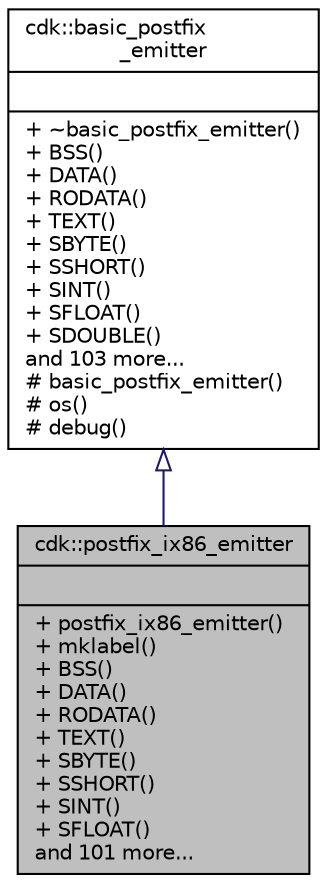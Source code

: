 digraph "cdk::postfix_ix86_emitter"
{
  edge [fontname="Helvetica",fontsize="10",labelfontname="Helvetica",labelfontsize="10"];
  node [fontname="Helvetica",fontsize="10",shape=record];
  Node2 [label="{cdk::postfix_ix86_emitter\n||+ postfix_ix86_emitter()\l+ mklabel()\l+ BSS()\l+ DATA()\l+ RODATA()\l+ TEXT()\l+ SBYTE()\l+ SSHORT()\l+ SINT()\l+ SFLOAT()\land 101 more...\l}",height=0.2,width=0.4,color="black", fillcolor="grey75", style="filled", fontcolor="black"];
  Node3 -> Node2 [dir="back",color="midnightblue",fontsize="10",style="solid",arrowtail="onormal",fontname="Helvetica"];
  Node3 [label="{cdk::basic_postfix\l_emitter\n||+ ~basic_postfix_emitter()\l+ BSS()\l+ DATA()\l+ RODATA()\l+ TEXT()\l+ SBYTE()\l+ SSHORT()\l+ SINT()\l+ SFLOAT()\l+ SDOUBLE()\land 103 more...\l# basic_postfix_emitter()\l# os()\l# debug()\l}",height=0.2,width=0.4,color="black", fillcolor="white", style="filled",URL="$classcdk_1_1basic__postfix__emitter.html"];
}
